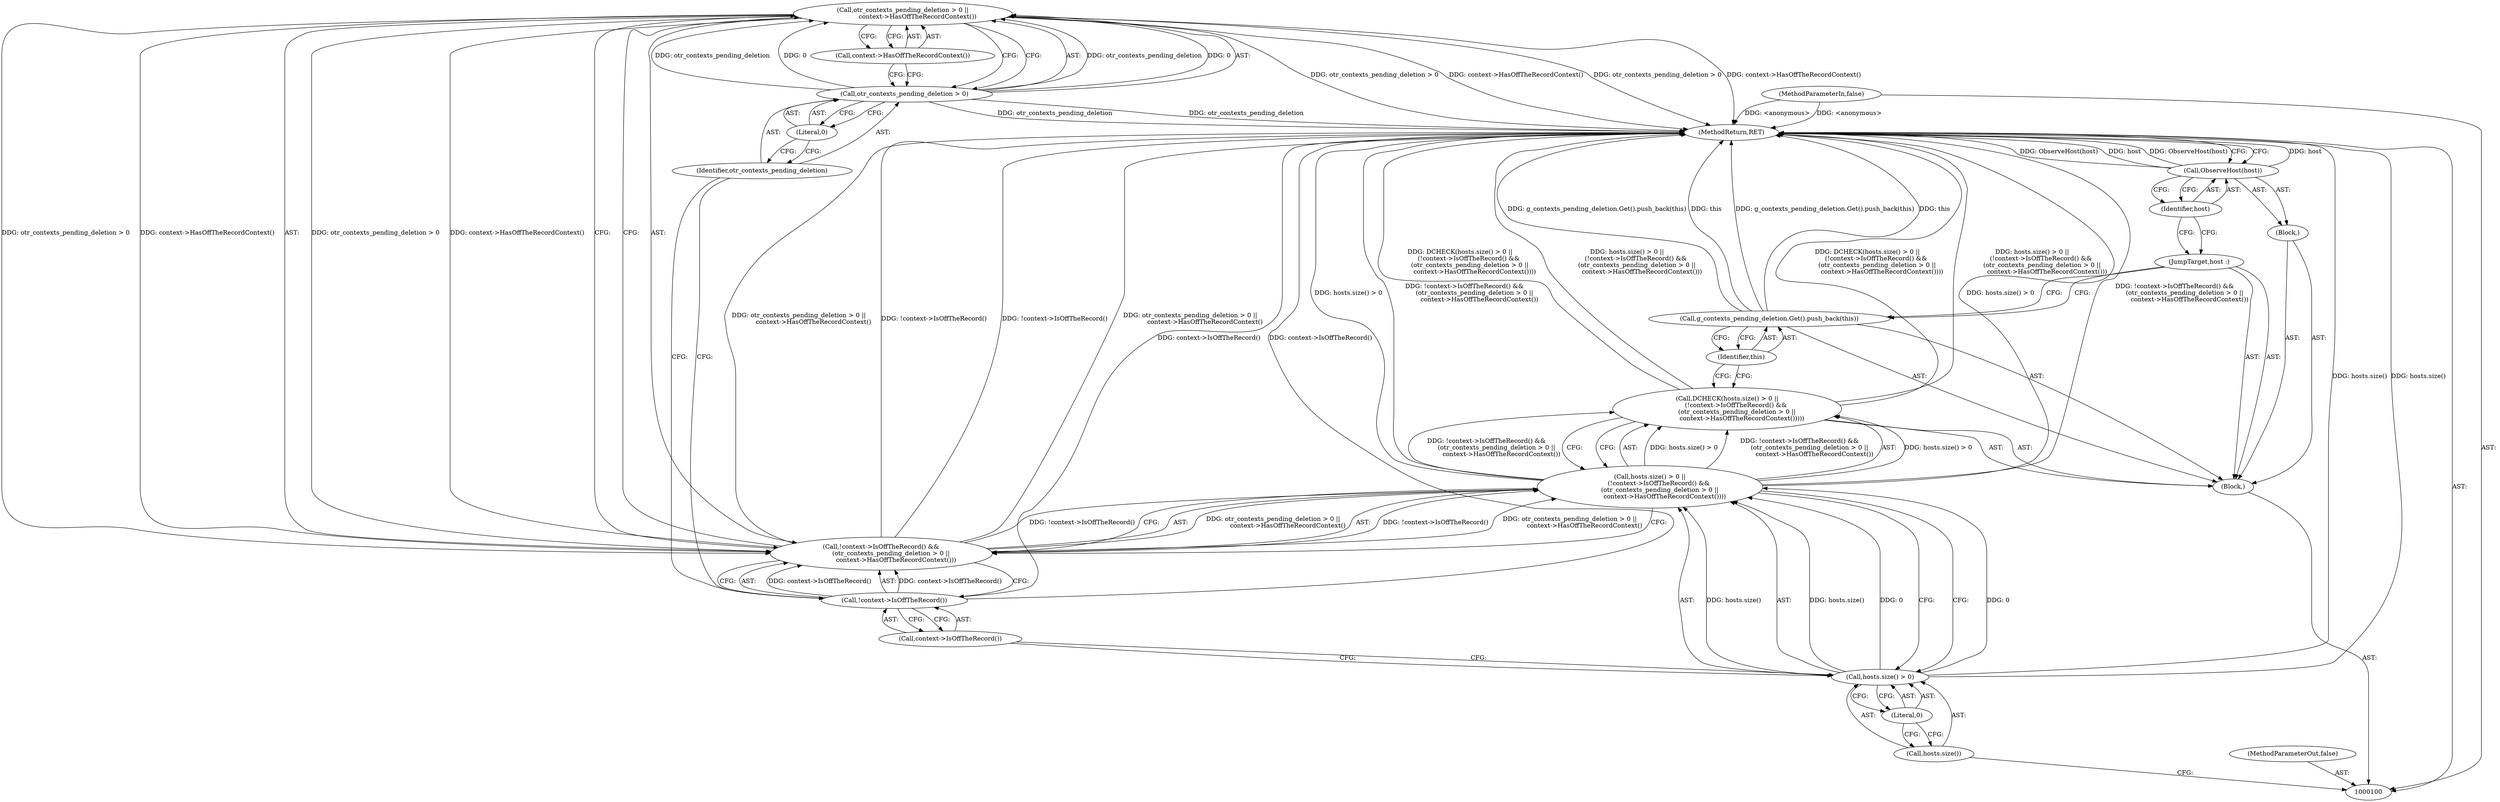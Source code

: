 digraph "0_launchpad_29014da83e5fc358d6bff0f574e9ed45e61a35ac_6" {
"1000111" [label="(Call,otr_contexts_pending_deletion > 0 ||\n               context->HasOffTheRecordContext())"];
"1000112" [label="(Call,otr_contexts_pending_deletion > 0)"];
"1000113" [label="(Identifier,otr_contexts_pending_deletion)"];
"1000114" [label="(Literal,0)"];
"1000115" [label="(Call,context->HasOffTheRecordContext())"];
"1000116" [label="(Call,g_contexts_pending_deletion.Get().push_back(this))"];
"1000117" [label="(Identifier,this)"];
"1000118" [label="(JumpTarget,host :)"];
"1000119" [label="(Block,)"];
"1000121" [label="(Identifier,host)"];
"1000120" [label="(Call,ObserveHost(host))"];
"1000101" [label="(MethodParameterIn,false)"];
"1000168" [label="(MethodParameterOut,false)"];
"1000102" [label="(Block,)"];
"1000122" [label="(MethodReturn,RET)"];
"1000103" [label="(Call,DCHECK(hosts.size() > 0 ||\n         (!context->IsOffTheRecord() &&\n          (otr_contexts_pending_deletion > 0 ||\n               context->HasOffTheRecordContext()))))"];
"1000107" [label="(Literal,0)"];
"1000104" [label="(Call,hosts.size() > 0 ||\n         (!context->IsOffTheRecord() &&\n          (otr_contexts_pending_deletion > 0 ||\n               context->HasOffTheRecordContext())))"];
"1000105" [label="(Call,hosts.size() > 0)"];
"1000106" [label="(Call,hosts.size())"];
"1000108" [label="(Call,!context->IsOffTheRecord() &&\n          (otr_contexts_pending_deletion > 0 ||\n               context->HasOffTheRecordContext()))"];
"1000109" [label="(Call,!context->IsOffTheRecord())"];
"1000110" [label="(Call,context->IsOffTheRecord())"];
"1000111" -> "1000108"  [label="AST: "];
"1000111" -> "1000112"  [label="CFG: "];
"1000111" -> "1000115"  [label="CFG: "];
"1000112" -> "1000111"  [label="AST: "];
"1000115" -> "1000111"  [label="AST: "];
"1000108" -> "1000111"  [label="CFG: "];
"1000111" -> "1000122"  [label="DDG: otr_contexts_pending_deletion > 0"];
"1000111" -> "1000122"  [label="DDG: context->HasOffTheRecordContext()"];
"1000111" -> "1000108"  [label="DDG: otr_contexts_pending_deletion > 0"];
"1000111" -> "1000108"  [label="DDG: context->HasOffTheRecordContext()"];
"1000112" -> "1000111"  [label="DDG: otr_contexts_pending_deletion"];
"1000112" -> "1000111"  [label="DDG: 0"];
"1000112" -> "1000111"  [label="AST: "];
"1000112" -> "1000114"  [label="CFG: "];
"1000113" -> "1000112"  [label="AST: "];
"1000114" -> "1000112"  [label="AST: "];
"1000115" -> "1000112"  [label="CFG: "];
"1000111" -> "1000112"  [label="CFG: "];
"1000112" -> "1000122"  [label="DDG: otr_contexts_pending_deletion"];
"1000112" -> "1000111"  [label="DDG: otr_contexts_pending_deletion"];
"1000112" -> "1000111"  [label="DDG: 0"];
"1000113" -> "1000112"  [label="AST: "];
"1000113" -> "1000109"  [label="CFG: "];
"1000114" -> "1000113"  [label="CFG: "];
"1000114" -> "1000112"  [label="AST: "];
"1000114" -> "1000113"  [label="CFG: "];
"1000112" -> "1000114"  [label="CFG: "];
"1000115" -> "1000111"  [label="AST: "];
"1000115" -> "1000112"  [label="CFG: "];
"1000111" -> "1000115"  [label="CFG: "];
"1000116" -> "1000102"  [label="AST: "];
"1000116" -> "1000117"  [label="CFG: "];
"1000117" -> "1000116"  [label="AST: "];
"1000118" -> "1000116"  [label="CFG: "];
"1000116" -> "1000122"  [label="DDG: this"];
"1000116" -> "1000122"  [label="DDG: g_contexts_pending_deletion.Get().push_back(this)"];
"1000117" -> "1000116"  [label="AST: "];
"1000117" -> "1000103"  [label="CFG: "];
"1000116" -> "1000117"  [label="CFG: "];
"1000118" -> "1000102"  [label="AST: "];
"1000118" -> "1000116"  [label="CFG: "];
"1000121" -> "1000118"  [label="CFG: "];
"1000119" -> "1000102"  [label="AST: "];
"1000120" -> "1000119"  [label="AST: "];
"1000121" -> "1000120"  [label="AST: "];
"1000121" -> "1000118"  [label="CFG: "];
"1000120" -> "1000121"  [label="CFG: "];
"1000120" -> "1000119"  [label="AST: "];
"1000120" -> "1000121"  [label="CFG: "];
"1000121" -> "1000120"  [label="AST: "];
"1000122" -> "1000120"  [label="CFG: "];
"1000120" -> "1000122"  [label="DDG: host"];
"1000120" -> "1000122"  [label="DDG: ObserveHost(host)"];
"1000101" -> "1000100"  [label="AST: "];
"1000101" -> "1000122"  [label="DDG: <anonymous>"];
"1000168" -> "1000100"  [label="AST: "];
"1000102" -> "1000100"  [label="AST: "];
"1000103" -> "1000102"  [label="AST: "];
"1000116" -> "1000102"  [label="AST: "];
"1000118" -> "1000102"  [label="AST: "];
"1000119" -> "1000102"  [label="AST: "];
"1000122" -> "1000100"  [label="AST: "];
"1000122" -> "1000120"  [label="CFG: "];
"1000116" -> "1000122"  [label="DDG: this"];
"1000116" -> "1000122"  [label="DDG: g_contexts_pending_deletion.Get().push_back(this)"];
"1000104" -> "1000122"  [label="DDG: !context->IsOffTheRecord() &&\n          (otr_contexts_pending_deletion > 0 ||\n               context->HasOffTheRecordContext())"];
"1000104" -> "1000122"  [label="DDG: hosts.size() > 0"];
"1000103" -> "1000122"  [label="DDG: hosts.size() > 0 ||\n         (!context->IsOffTheRecord() &&\n          (otr_contexts_pending_deletion > 0 ||\n               context->HasOffTheRecordContext()))"];
"1000103" -> "1000122"  [label="DDG: DCHECK(hosts.size() > 0 ||\n         (!context->IsOffTheRecord() &&\n          (otr_contexts_pending_deletion > 0 ||\n               context->HasOffTheRecordContext())))"];
"1000111" -> "1000122"  [label="DDG: otr_contexts_pending_deletion > 0"];
"1000111" -> "1000122"  [label="DDG: context->HasOffTheRecordContext()"];
"1000120" -> "1000122"  [label="DDG: host"];
"1000120" -> "1000122"  [label="DDG: ObserveHost(host)"];
"1000112" -> "1000122"  [label="DDG: otr_contexts_pending_deletion"];
"1000101" -> "1000122"  [label="DDG: <anonymous>"];
"1000109" -> "1000122"  [label="DDG: context->IsOffTheRecord()"];
"1000108" -> "1000122"  [label="DDG: otr_contexts_pending_deletion > 0 ||\n               context->HasOffTheRecordContext()"];
"1000108" -> "1000122"  [label="DDG: !context->IsOffTheRecord()"];
"1000105" -> "1000122"  [label="DDG: hosts.size()"];
"1000103" -> "1000102"  [label="AST: "];
"1000103" -> "1000104"  [label="CFG: "];
"1000104" -> "1000103"  [label="AST: "];
"1000117" -> "1000103"  [label="CFG: "];
"1000103" -> "1000122"  [label="DDG: hosts.size() > 0 ||\n         (!context->IsOffTheRecord() &&\n          (otr_contexts_pending_deletion > 0 ||\n               context->HasOffTheRecordContext()))"];
"1000103" -> "1000122"  [label="DDG: DCHECK(hosts.size() > 0 ||\n         (!context->IsOffTheRecord() &&\n          (otr_contexts_pending_deletion > 0 ||\n               context->HasOffTheRecordContext())))"];
"1000104" -> "1000103"  [label="DDG: hosts.size() > 0"];
"1000104" -> "1000103"  [label="DDG: !context->IsOffTheRecord() &&\n          (otr_contexts_pending_deletion > 0 ||\n               context->HasOffTheRecordContext())"];
"1000107" -> "1000105"  [label="AST: "];
"1000107" -> "1000106"  [label="CFG: "];
"1000105" -> "1000107"  [label="CFG: "];
"1000104" -> "1000103"  [label="AST: "];
"1000104" -> "1000105"  [label="CFG: "];
"1000104" -> "1000108"  [label="CFG: "];
"1000105" -> "1000104"  [label="AST: "];
"1000108" -> "1000104"  [label="AST: "];
"1000103" -> "1000104"  [label="CFG: "];
"1000104" -> "1000122"  [label="DDG: !context->IsOffTheRecord() &&\n          (otr_contexts_pending_deletion > 0 ||\n               context->HasOffTheRecordContext())"];
"1000104" -> "1000122"  [label="DDG: hosts.size() > 0"];
"1000104" -> "1000103"  [label="DDG: hosts.size() > 0"];
"1000104" -> "1000103"  [label="DDG: !context->IsOffTheRecord() &&\n          (otr_contexts_pending_deletion > 0 ||\n               context->HasOffTheRecordContext())"];
"1000105" -> "1000104"  [label="DDG: hosts.size()"];
"1000105" -> "1000104"  [label="DDG: 0"];
"1000108" -> "1000104"  [label="DDG: !context->IsOffTheRecord()"];
"1000108" -> "1000104"  [label="DDG: otr_contexts_pending_deletion > 0 ||\n               context->HasOffTheRecordContext()"];
"1000105" -> "1000104"  [label="AST: "];
"1000105" -> "1000107"  [label="CFG: "];
"1000106" -> "1000105"  [label="AST: "];
"1000107" -> "1000105"  [label="AST: "];
"1000110" -> "1000105"  [label="CFG: "];
"1000104" -> "1000105"  [label="CFG: "];
"1000105" -> "1000122"  [label="DDG: hosts.size()"];
"1000105" -> "1000104"  [label="DDG: hosts.size()"];
"1000105" -> "1000104"  [label="DDG: 0"];
"1000106" -> "1000105"  [label="AST: "];
"1000106" -> "1000100"  [label="CFG: "];
"1000107" -> "1000106"  [label="CFG: "];
"1000108" -> "1000104"  [label="AST: "];
"1000108" -> "1000109"  [label="CFG: "];
"1000108" -> "1000111"  [label="CFG: "];
"1000109" -> "1000108"  [label="AST: "];
"1000111" -> "1000108"  [label="AST: "];
"1000104" -> "1000108"  [label="CFG: "];
"1000108" -> "1000122"  [label="DDG: otr_contexts_pending_deletion > 0 ||\n               context->HasOffTheRecordContext()"];
"1000108" -> "1000122"  [label="DDG: !context->IsOffTheRecord()"];
"1000108" -> "1000104"  [label="DDG: !context->IsOffTheRecord()"];
"1000108" -> "1000104"  [label="DDG: otr_contexts_pending_deletion > 0 ||\n               context->HasOffTheRecordContext()"];
"1000109" -> "1000108"  [label="DDG: context->IsOffTheRecord()"];
"1000111" -> "1000108"  [label="DDG: otr_contexts_pending_deletion > 0"];
"1000111" -> "1000108"  [label="DDG: context->HasOffTheRecordContext()"];
"1000109" -> "1000108"  [label="AST: "];
"1000109" -> "1000110"  [label="CFG: "];
"1000110" -> "1000109"  [label="AST: "];
"1000113" -> "1000109"  [label="CFG: "];
"1000108" -> "1000109"  [label="CFG: "];
"1000109" -> "1000122"  [label="DDG: context->IsOffTheRecord()"];
"1000109" -> "1000108"  [label="DDG: context->IsOffTheRecord()"];
"1000110" -> "1000109"  [label="AST: "];
"1000110" -> "1000105"  [label="CFG: "];
"1000109" -> "1000110"  [label="CFG: "];
}
